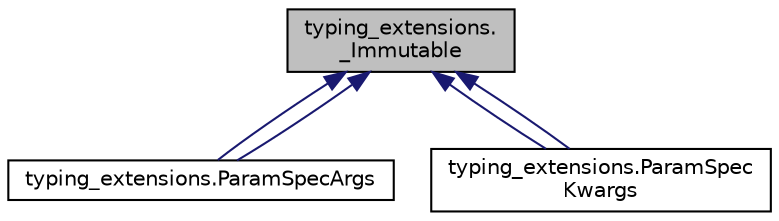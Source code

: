 digraph "typing_extensions._Immutable"
{
 // LATEX_PDF_SIZE
  edge [fontname="Helvetica",fontsize="10",labelfontname="Helvetica",labelfontsize="10"];
  node [fontname="Helvetica",fontsize="10",shape=record];
  Node1 [label="typing_extensions.\l_Immutable",height=0.2,width=0.4,color="black", fillcolor="grey75", style="filled", fontcolor="black",tooltip=" "];
  Node1 -> Node2 [dir="back",color="midnightblue",fontsize="10",style="solid",fontname="Helvetica"];
  Node2 [label="typing_extensions.ParamSpecArgs",height=0.2,width=0.4,color="black", fillcolor="white", style="filled",URL="$classtyping__extensions_1_1ParamSpecArgs.html",tooltip=" "];
  Node1 -> Node2 [dir="back",color="midnightblue",fontsize="10",style="solid",fontname="Helvetica"];
  Node1 -> Node3 [dir="back",color="midnightblue",fontsize="10",style="solid",fontname="Helvetica"];
  Node3 [label="typing_extensions.ParamSpec\lKwargs",height=0.2,width=0.4,color="black", fillcolor="white", style="filled",URL="$classtyping__extensions_1_1ParamSpecKwargs.html",tooltip=" "];
  Node1 -> Node3 [dir="back",color="midnightblue",fontsize="10",style="solid",fontname="Helvetica"];
}
